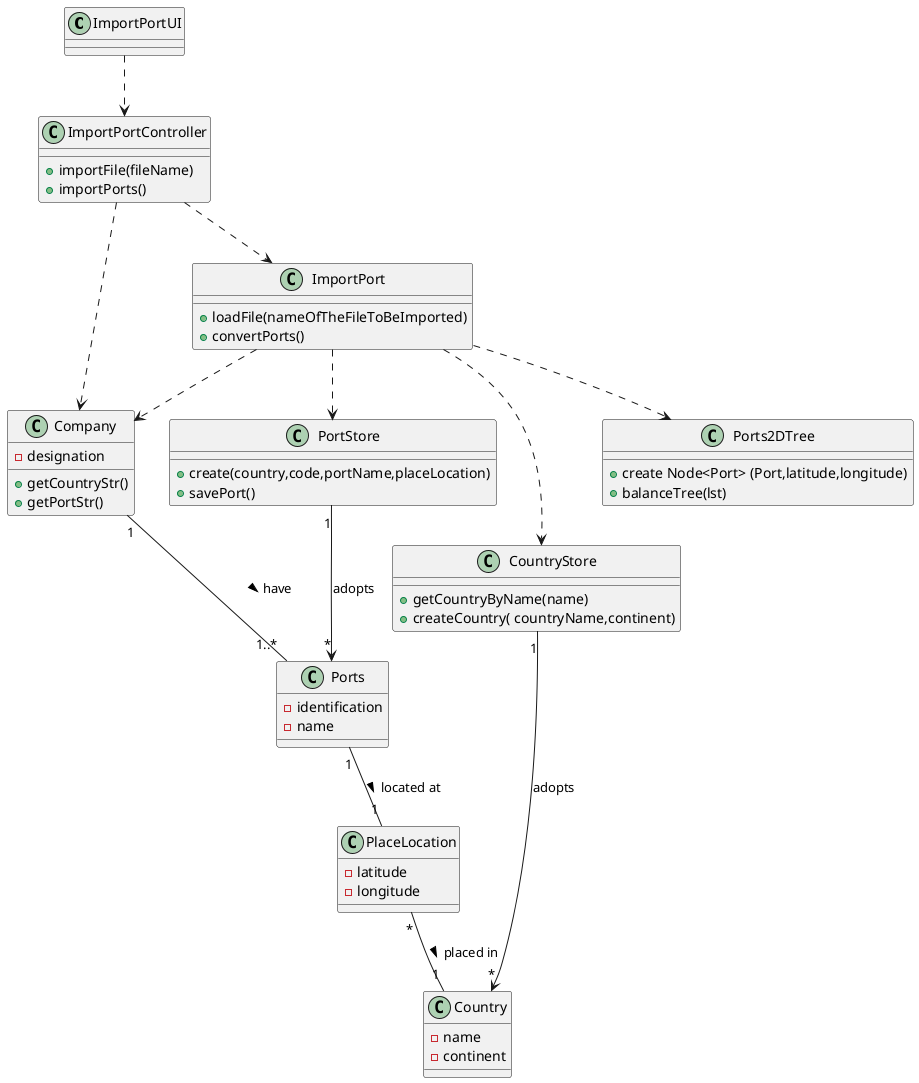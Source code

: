 @startuml
'https://plantuml.com/class-diagram

class ImportPortUI {}

class ImportPortController {
+importFile(fileName)
+importPorts()
}

class Ports {
-identification
-name
}

class PlaceLocation {
-latitude
-longitude
}

class Country {
-name
-continent
}

class Company {
-designation
+ getCountryStr()
+ getPortStr()
}

class ImportPort{
+ loadFile(nameOfTheFileToBeImported)
+ convertPorts()
}

class CountryStore {
+getCountryByName(name)
+createCountry( countryName,continent)
}

class PortStore {
+create(country,code,portName,placeLocation)
+savePort()
}

class Ports2DTree {
+create Node<Port> (Port,latitude,longitude)
+balanceTree(lst)
}

Company "1"--"1..*" Ports: have >


Ports "1" -- "1" PlaceLocation : located at >
PlaceLocation "*" -- "1" Country : placed in >

ImportPortUI ..> ImportPortController
ImportPortController ..> Company
ImportPortController ..> ImportPort
ImportPort ..> Company
ImportPort ..> CountryStore
CountryStore "1"--> "*" Country : adopts
ImportPort ..> PortStore
PortStore "1"--> "*" Ports : adopts
ImportPort ..> Ports2DTree

@enduml